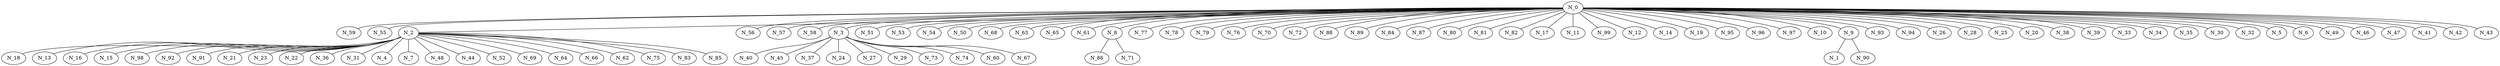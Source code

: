 graph arbolBFS_Gilbert {
N_0 -- N_59;
N_0 -- N_55;
N_2 -- N_18;
N_0 -- N_56;
N_0 -- N_57;
N_0 -- N_58;
N_2 -- N_13;
N_2 -- N_16;
N_2 -- N_15;
N_2 -- N_98;
N_3 -- N_40;
N_3 -- N_45;
N_2 -- N_92;
N_2 -- N_91;
N_0 -- N_51;
N_0 -- N_53;
N_0 -- N_54;
N_0 -- N_50;
N_0 -- N_68;
N_2 -- N_21;
N_2 -- N_23;
N_2 -- N_22;
N_3 -- N_37;
N_0 -- N_63;
N_0 -- N_65;
N_0 -- N_61;
N_8 -- N_86;
N_0 -- N_77;
N_0 -- N_78;
N_0 -- N_79;
N_2 -- N_36;
N_2 -- N_31;
N_3 -- N_24;
N_2 -- N_4;
N_3 -- N_27;
N_0 -- N_76;
N_3 -- N_29;
N_0 -- N_70;
N_2 -- N_7;
N_0 -- N_72;
N_0 -- N_88;
N_0 -- N_89;
N_8 -- N_71;
N_2 -- N_48;
N_2 -- N_44;
N_0 -- N_84;
N_0 -- N_87;
N_0 -- N_80;
N_0 -- N_81;
N_0 -- N_82;
N_0 -- N_17;
N_0 -- N_11;
N_0 -- N_99;
N_0 -- N_12;
N_0 -- N_14;
N_0 -- N_19;
N_2 -- N_52;
N_0 -- N_95;
N_0 -- N_96;
N_0 -- N_97;
N_0 -- N_10;
N_9 -- N_1;
N_0 -- N_93;
N_0 -- N_94;
N_0 -- N_26;
N_0 -- N_28;
N_0 -- N_25;
N_2 -- N_69;
N_2 -- N_64;
N_3 -- N_73;
N_2 -- N_66;
N_3 -- N_74;
N_2 -- N_62;
N_0 -- N_20;
N_0 -- N_38;
N_0 -- N_39;
N_0 -- N_33;
N_0 -- N_34;
N_0 -- N_35;
N_3 -- N_60;
N_2 -- N_75;
N_0 -- N_9;
N_0 -- N_8;
N_3 -- N_67;
N_0 -- N_30;
N_0 -- N_3;
N_0 -- N_2;
N_0 -- N_32;
N_0 -- N_5;
N_0 -- N_6;
N_0 -- N_49;
N_0 -- N_46;
N_0 -- N_47;
N_9 -- N_90;
N_2 -- N_83;
N_2 -- N_85;
N_0 -- N_41;
N_0 -- N_42;
N_0 -- N_43;
}